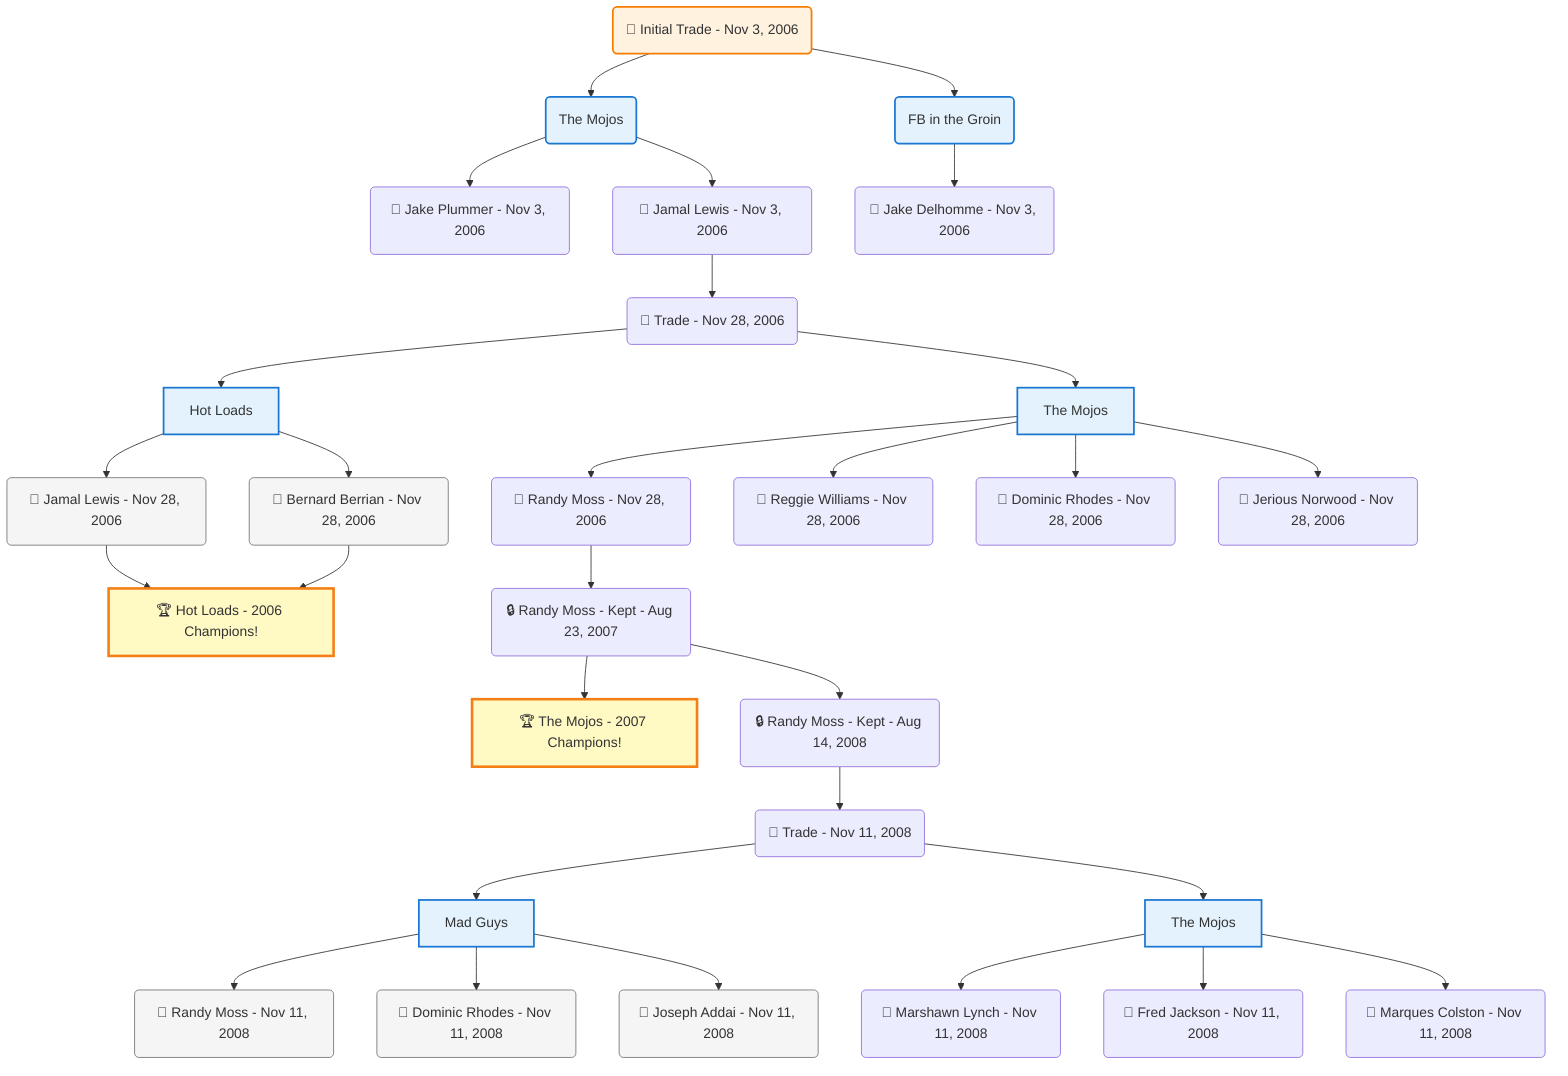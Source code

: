 flowchart TD

    TRADE_MAIN("🔄 Initial Trade - Nov 3, 2006")
    TEAM_1("The Mojos")
    TEAM_2("FB in the Groin")
    NODE_4f2e1c6d-1dd5-435e-b749-6d920df6f007("🔄 Jake Plummer - Nov 3, 2006")
    NODE_833a3afd-a1cf-4864-a958-8fba61ae431f("🔄 Jamal Lewis - Nov 3, 2006")
    TRADE_94128dc1-5690-4ecb-9e57-2fcda0f4436f_3("🔄 Trade - Nov 28, 2006")
    TEAM_8e9f18ff-62c3-40e8-bb10-32f74cf4ee33_4["Hot Loads"]
    NODE_0f1d9e0e-cd1c-4a60-b92e-202e6d935f55("🔄 Jamal Lewis - Nov 28, 2006")
    CHAMP_8e9f18ff-62c3-40e8-bb10-32f74cf4ee33_2006["🏆 Hot Loads - 2006 Champions!"]
    NODE_7aed24a6-71ce-4ad3-8218-d5b6b4b8e796("🔄 Bernard Berrian - Nov 28, 2006")
    TEAM_bbe2d0ad-54cf-4c22-be82-b2a5f262a157_5["The Mojos"]
    NODE_ea837e1f-1038-4fb7-b95d-79f8daf5279e("🔄 Randy Moss - Nov 28, 2006")
    NODE_948023de-1be7-4fea-a6b1-ce74c8ea2703("🔒 Randy Moss - Kept - Aug 23, 2007")
    CHAMP_bbe2d0ad-54cf-4c22-be82-b2a5f262a157_2007["🏆 The Mojos - 2007 Champions!"]
    NODE_76c11a40-51fb-4a0d-8c8c-2dd318625f2d("🔒 Randy Moss - Kept - Aug 14, 2008")
    TRADE_6798db21-367e-4650-aecc-0e1c95d218c9_6("🔄 Trade - Nov 11, 2008")
    TEAM_f5908944-6efd-40eb-af54-6c53004e0e2f_7["Mad Guys"]
    NODE_3fce7705-dd16-41d8-832f-99c179faf58b("🔄 Randy Moss - Nov 11, 2008")
    NODE_b8ffbf1c-7a5f-46fa-a1d3-1191d35db114("🔄 Dominic Rhodes - Nov 11, 2008")
    NODE_ad03f81a-4fb3-4ddd-af19-16136dca43ea("🔄 Joseph Addai - Nov 11, 2008")
    TEAM_bbe2d0ad-54cf-4c22-be82-b2a5f262a157_8["The Mojos"]
    NODE_9f1b91c7-3766-403e-a565-1e431d45c342("🔄 Marshawn Lynch - Nov 11, 2008")
    NODE_0e11436e-f6b8-4944-83b9-a01495af4281("🔄 Fred Jackson - Nov 11, 2008")
    NODE_bae7b97b-9cd3-465f-96e8-dccd9024c915("🔄 Marques Colston - Nov 11, 2008")
    NODE_4a66e6f4-6850-46cb-ae70-91890578144f("🔄 Reggie Williams - Nov 28, 2006")
    NODE_1695e839-8cd2-4d8b-ad6e-df55e29c78d9("🔄 Dominic Rhodes - Nov 28, 2006")
    NODE_cdf5dcda-2005-467e-afdb-f4c01462b89a("🔄 Jerious Norwood - Nov 28, 2006")
    NODE_dedea1c5-c834-4810-a8c4-d54e5cc8302e("🔄 Jake Delhomme - Nov 3, 2006")

    TRADE_MAIN --> TEAM_1
    TRADE_MAIN --> TEAM_2
    TEAM_1 --> NODE_4f2e1c6d-1dd5-435e-b749-6d920df6f007
    TEAM_1 --> NODE_833a3afd-a1cf-4864-a958-8fba61ae431f
    NODE_833a3afd-a1cf-4864-a958-8fba61ae431f --> TRADE_94128dc1-5690-4ecb-9e57-2fcda0f4436f_3
    TRADE_94128dc1-5690-4ecb-9e57-2fcda0f4436f_3 --> TEAM_8e9f18ff-62c3-40e8-bb10-32f74cf4ee33_4
    TEAM_8e9f18ff-62c3-40e8-bb10-32f74cf4ee33_4 --> NODE_0f1d9e0e-cd1c-4a60-b92e-202e6d935f55
    NODE_0f1d9e0e-cd1c-4a60-b92e-202e6d935f55 --> CHAMP_8e9f18ff-62c3-40e8-bb10-32f74cf4ee33_2006
    TEAM_8e9f18ff-62c3-40e8-bb10-32f74cf4ee33_4 --> NODE_7aed24a6-71ce-4ad3-8218-d5b6b4b8e796
    NODE_7aed24a6-71ce-4ad3-8218-d5b6b4b8e796 --> CHAMP_8e9f18ff-62c3-40e8-bb10-32f74cf4ee33_2006
    TRADE_94128dc1-5690-4ecb-9e57-2fcda0f4436f_3 --> TEAM_bbe2d0ad-54cf-4c22-be82-b2a5f262a157_5
    TEAM_bbe2d0ad-54cf-4c22-be82-b2a5f262a157_5 --> NODE_ea837e1f-1038-4fb7-b95d-79f8daf5279e
    NODE_ea837e1f-1038-4fb7-b95d-79f8daf5279e --> NODE_948023de-1be7-4fea-a6b1-ce74c8ea2703
    NODE_948023de-1be7-4fea-a6b1-ce74c8ea2703 --> CHAMP_bbe2d0ad-54cf-4c22-be82-b2a5f262a157_2007
    NODE_948023de-1be7-4fea-a6b1-ce74c8ea2703 --> NODE_76c11a40-51fb-4a0d-8c8c-2dd318625f2d
    NODE_76c11a40-51fb-4a0d-8c8c-2dd318625f2d --> TRADE_6798db21-367e-4650-aecc-0e1c95d218c9_6
    TRADE_6798db21-367e-4650-aecc-0e1c95d218c9_6 --> TEAM_f5908944-6efd-40eb-af54-6c53004e0e2f_7
    TEAM_f5908944-6efd-40eb-af54-6c53004e0e2f_7 --> NODE_3fce7705-dd16-41d8-832f-99c179faf58b
    TEAM_f5908944-6efd-40eb-af54-6c53004e0e2f_7 --> NODE_b8ffbf1c-7a5f-46fa-a1d3-1191d35db114
    TEAM_f5908944-6efd-40eb-af54-6c53004e0e2f_7 --> NODE_ad03f81a-4fb3-4ddd-af19-16136dca43ea
    TRADE_6798db21-367e-4650-aecc-0e1c95d218c9_6 --> TEAM_bbe2d0ad-54cf-4c22-be82-b2a5f262a157_8
    TEAM_bbe2d0ad-54cf-4c22-be82-b2a5f262a157_8 --> NODE_9f1b91c7-3766-403e-a565-1e431d45c342
    TEAM_bbe2d0ad-54cf-4c22-be82-b2a5f262a157_8 --> NODE_0e11436e-f6b8-4944-83b9-a01495af4281
    TEAM_bbe2d0ad-54cf-4c22-be82-b2a5f262a157_8 --> NODE_bae7b97b-9cd3-465f-96e8-dccd9024c915
    TEAM_bbe2d0ad-54cf-4c22-be82-b2a5f262a157_5 --> NODE_4a66e6f4-6850-46cb-ae70-91890578144f
    TEAM_bbe2d0ad-54cf-4c22-be82-b2a5f262a157_5 --> NODE_1695e839-8cd2-4d8b-ad6e-df55e29c78d9
    TEAM_bbe2d0ad-54cf-4c22-be82-b2a5f262a157_5 --> NODE_cdf5dcda-2005-467e-afdb-f4c01462b89a
    TEAM_2 --> NODE_dedea1c5-c834-4810-a8c4-d54e5cc8302e

    %% Node styling
    classDef teamNode fill:#e3f2fd,stroke:#1976d2,stroke-width:2px
    classDef tradeNode fill:#fff3e0,stroke:#f57c00,stroke-width:2px
    classDef playerNode fill:#f3e5f5,stroke:#7b1fa2,stroke-width:1px
    classDef nonRootPlayerNode fill:#f5f5f5,stroke:#757575,stroke-width:1px
    classDef endNode fill:#ffebee,stroke:#c62828,stroke-width:2px
    classDef waiverNode fill:#e8f5e8,stroke:#388e3c,stroke-width:2px
    classDef championshipNode fill:#fff9c4,stroke:#f57f17,stroke-width:3px

    class TEAM_1,TEAM_2,TEAM_8e9f18ff-62c3-40e8-bb10-32f74cf4ee33_4,TEAM_bbe2d0ad-54cf-4c22-be82-b2a5f262a157_5,TEAM_f5908944-6efd-40eb-af54-6c53004e0e2f_7,TEAM_bbe2d0ad-54cf-4c22-be82-b2a5f262a157_8 teamNode
    class CHAMP_8e9f18ff-62c3-40e8-bb10-32f74cf4ee33_2006,CHAMP_bbe2d0ad-54cf-4c22-be82-b2a5f262a157_2007 championshipNode
    class NODE_0f1d9e0e-cd1c-4a60-b92e-202e6d935f55,NODE_7aed24a6-71ce-4ad3-8218-d5b6b4b8e796,NODE_3fce7705-dd16-41d8-832f-99c179faf58b,NODE_b8ffbf1c-7a5f-46fa-a1d3-1191d35db114,NODE_ad03f81a-4fb3-4ddd-af19-16136dca43ea nonRootPlayerNode
    class TRADE_MAIN tradeNode